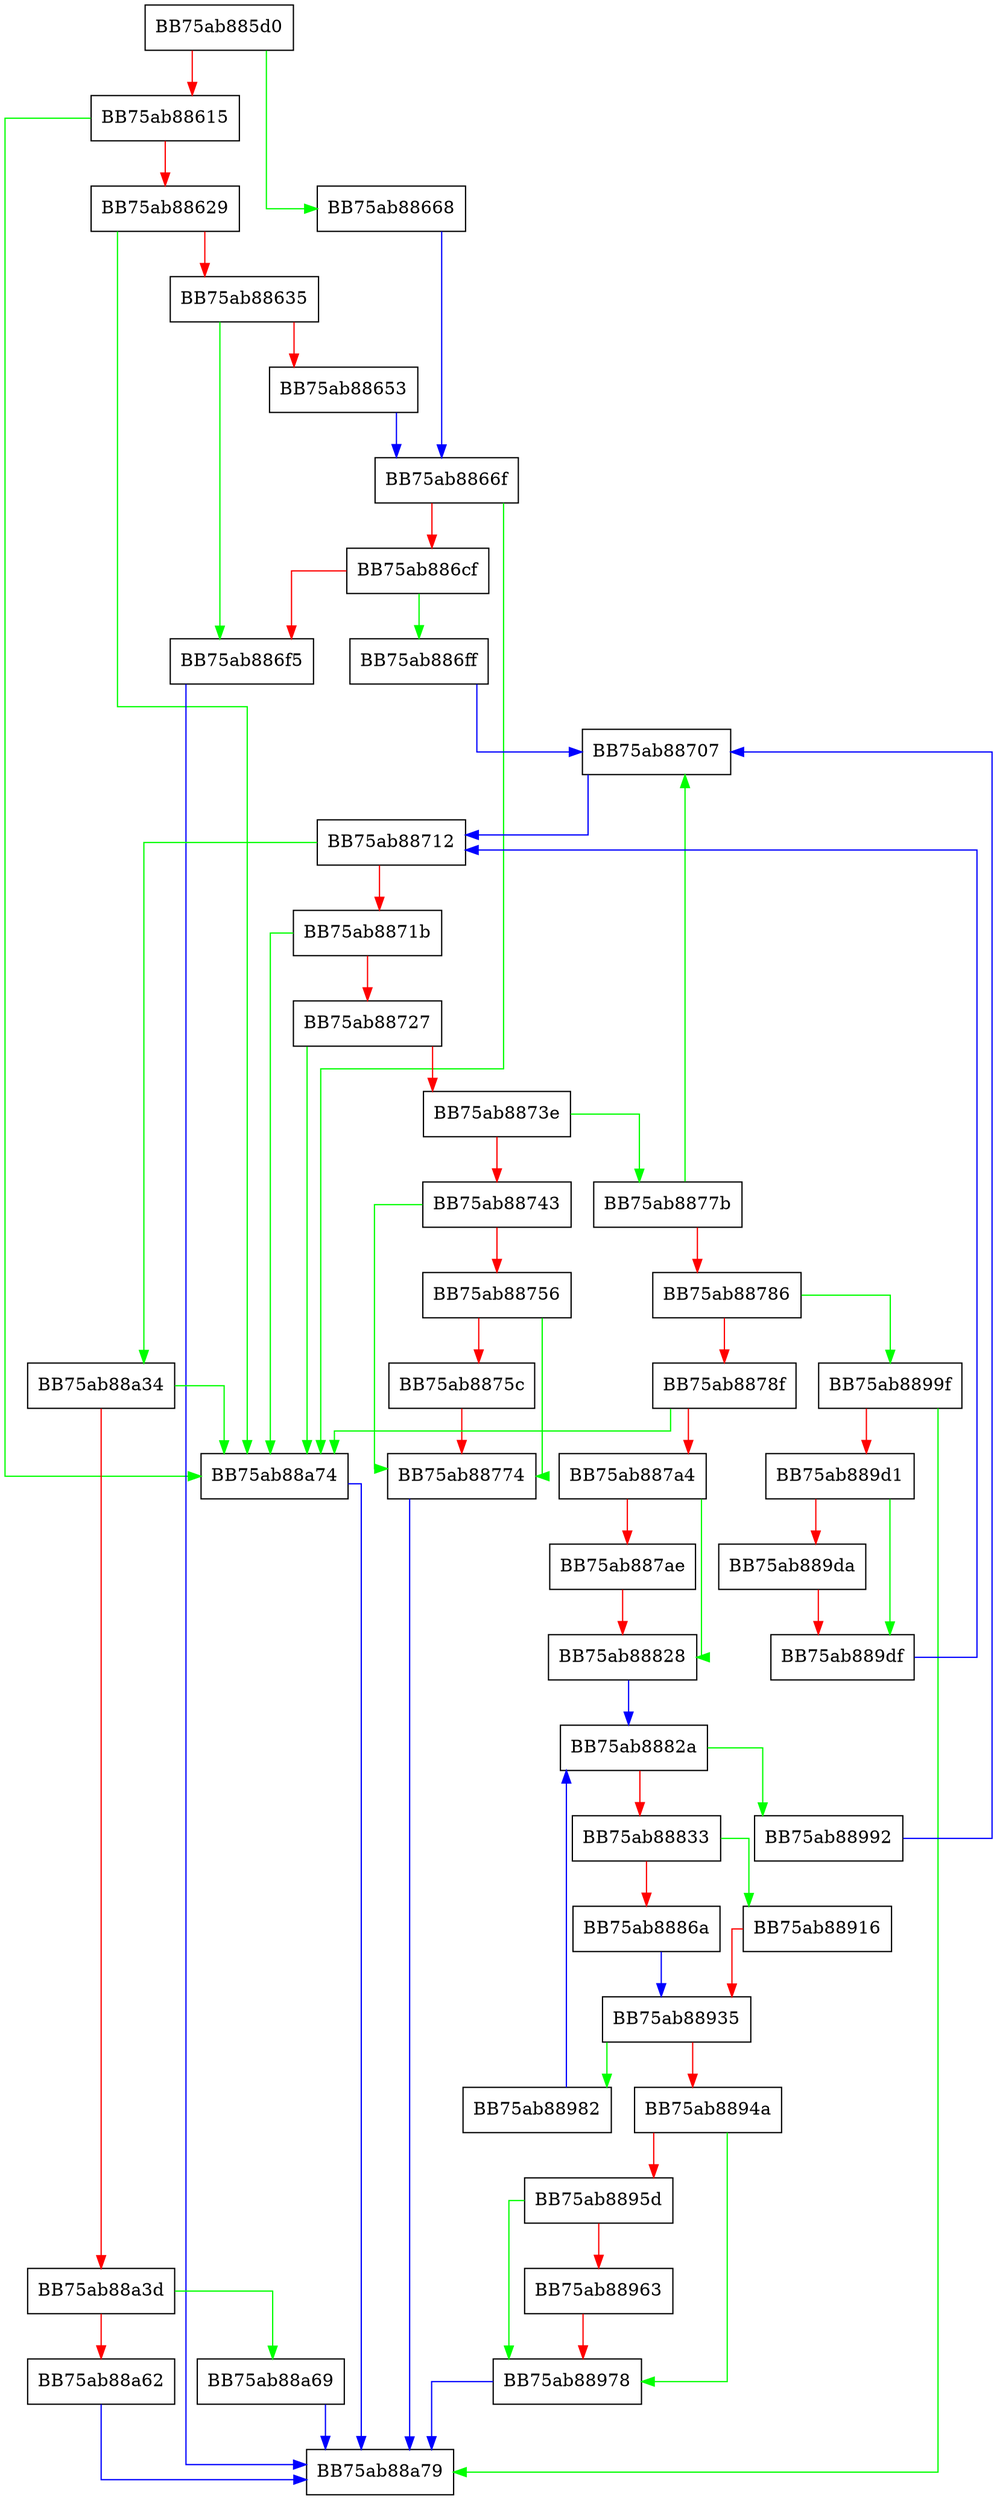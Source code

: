 digraph PUA_appmap_receiver {
  node [shape="box"];
  graph [splines=ortho];
  BB75ab885d0 -> BB75ab88668 [color="green"];
  BB75ab885d0 -> BB75ab88615 [color="red"];
  BB75ab88615 -> BB75ab88a74 [color="green"];
  BB75ab88615 -> BB75ab88629 [color="red"];
  BB75ab88629 -> BB75ab88a74 [color="green"];
  BB75ab88629 -> BB75ab88635 [color="red"];
  BB75ab88635 -> BB75ab886f5 [color="green"];
  BB75ab88635 -> BB75ab88653 [color="red"];
  BB75ab88653 -> BB75ab8866f [color="blue"];
  BB75ab88668 -> BB75ab8866f [color="blue"];
  BB75ab8866f -> BB75ab88a74 [color="green"];
  BB75ab8866f -> BB75ab886cf [color="red"];
  BB75ab886cf -> BB75ab886ff [color="green"];
  BB75ab886cf -> BB75ab886f5 [color="red"];
  BB75ab886f5 -> BB75ab88a79 [color="blue"];
  BB75ab886ff -> BB75ab88707 [color="blue"];
  BB75ab88707 -> BB75ab88712 [color="blue"];
  BB75ab88712 -> BB75ab88a34 [color="green"];
  BB75ab88712 -> BB75ab8871b [color="red"];
  BB75ab8871b -> BB75ab88a74 [color="green"];
  BB75ab8871b -> BB75ab88727 [color="red"];
  BB75ab88727 -> BB75ab88a74 [color="green"];
  BB75ab88727 -> BB75ab8873e [color="red"];
  BB75ab8873e -> BB75ab8877b [color="green"];
  BB75ab8873e -> BB75ab88743 [color="red"];
  BB75ab88743 -> BB75ab88774 [color="green"];
  BB75ab88743 -> BB75ab88756 [color="red"];
  BB75ab88756 -> BB75ab88774 [color="green"];
  BB75ab88756 -> BB75ab8875c [color="red"];
  BB75ab8875c -> BB75ab88774 [color="red"];
  BB75ab88774 -> BB75ab88a79 [color="blue"];
  BB75ab8877b -> BB75ab88707 [color="green"];
  BB75ab8877b -> BB75ab88786 [color="red"];
  BB75ab88786 -> BB75ab8899f [color="green"];
  BB75ab88786 -> BB75ab8878f [color="red"];
  BB75ab8878f -> BB75ab88a74 [color="green"];
  BB75ab8878f -> BB75ab887a4 [color="red"];
  BB75ab887a4 -> BB75ab88828 [color="green"];
  BB75ab887a4 -> BB75ab887ae [color="red"];
  BB75ab887ae -> BB75ab88828 [color="red"];
  BB75ab88828 -> BB75ab8882a [color="blue"];
  BB75ab8882a -> BB75ab88992 [color="green"];
  BB75ab8882a -> BB75ab88833 [color="red"];
  BB75ab88833 -> BB75ab88916 [color="green"];
  BB75ab88833 -> BB75ab8886a [color="red"];
  BB75ab8886a -> BB75ab88935 [color="blue"];
  BB75ab88916 -> BB75ab88935 [color="red"];
  BB75ab88935 -> BB75ab88982 [color="green"];
  BB75ab88935 -> BB75ab8894a [color="red"];
  BB75ab8894a -> BB75ab88978 [color="green"];
  BB75ab8894a -> BB75ab8895d [color="red"];
  BB75ab8895d -> BB75ab88978 [color="green"];
  BB75ab8895d -> BB75ab88963 [color="red"];
  BB75ab88963 -> BB75ab88978 [color="red"];
  BB75ab88978 -> BB75ab88a79 [color="blue"];
  BB75ab88982 -> BB75ab8882a [color="blue"];
  BB75ab88992 -> BB75ab88707 [color="blue"];
  BB75ab8899f -> BB75ab88a79 [color="green"];
  BB75ab8899f -> BB75ab889d1 [color="red"];
  BB75ab889d1 -> BB75ab889df [color="green"];
  BB75ab889d1 -> BB75ab889da [color="red"];
  BB75ab889da -> BB75ab889df [color="red"];
  BB75ab889df -> BB75ab88712 [color="blue"];
  BB75ab88a34 -> BB75ab88a74 [color="green"];
  BB75ab88a34 -> BB75ab88a3d [color="red"];
  BB75ab88a3d -> BB75ab88a69 [color="green"];
  BB75ab88a3d -> BB75ab88a62 [color="red"];
  BB75ab88a62 -> BB75ab88a79 [color="blue"];
  BB75ab88a69 -> BB75ab88a79 [color="blue"];
  BB75ab88a74 -> BB75ab88a79 [color="blue"];
}